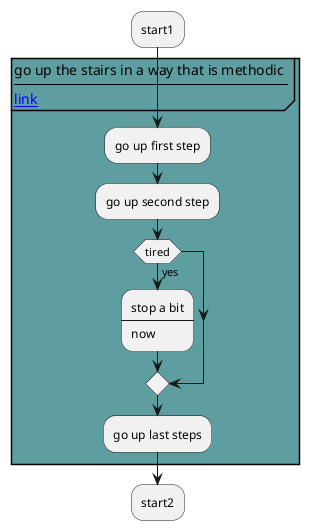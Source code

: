 {
  "sha1": "iwt2tbmeqmu8izw4l9o1wefszlx60b3",
  "insertion": {
    "when": "2024-06-03T18:59:31.298Z",
    "user": "plantuml@gmail.com"
  }
}
@startuml
:start1;
partition #CadetBlue;header:red "go up the stairs in a way that is methodic \n----\n[[http://www.google.es link]]" {

 :go up first step;
 :go up second step;
 if (tired) then(yes)
   :stop a bit\n----\nnow;
 endif
 :go up last steps;
}
:start2;
@enduml
